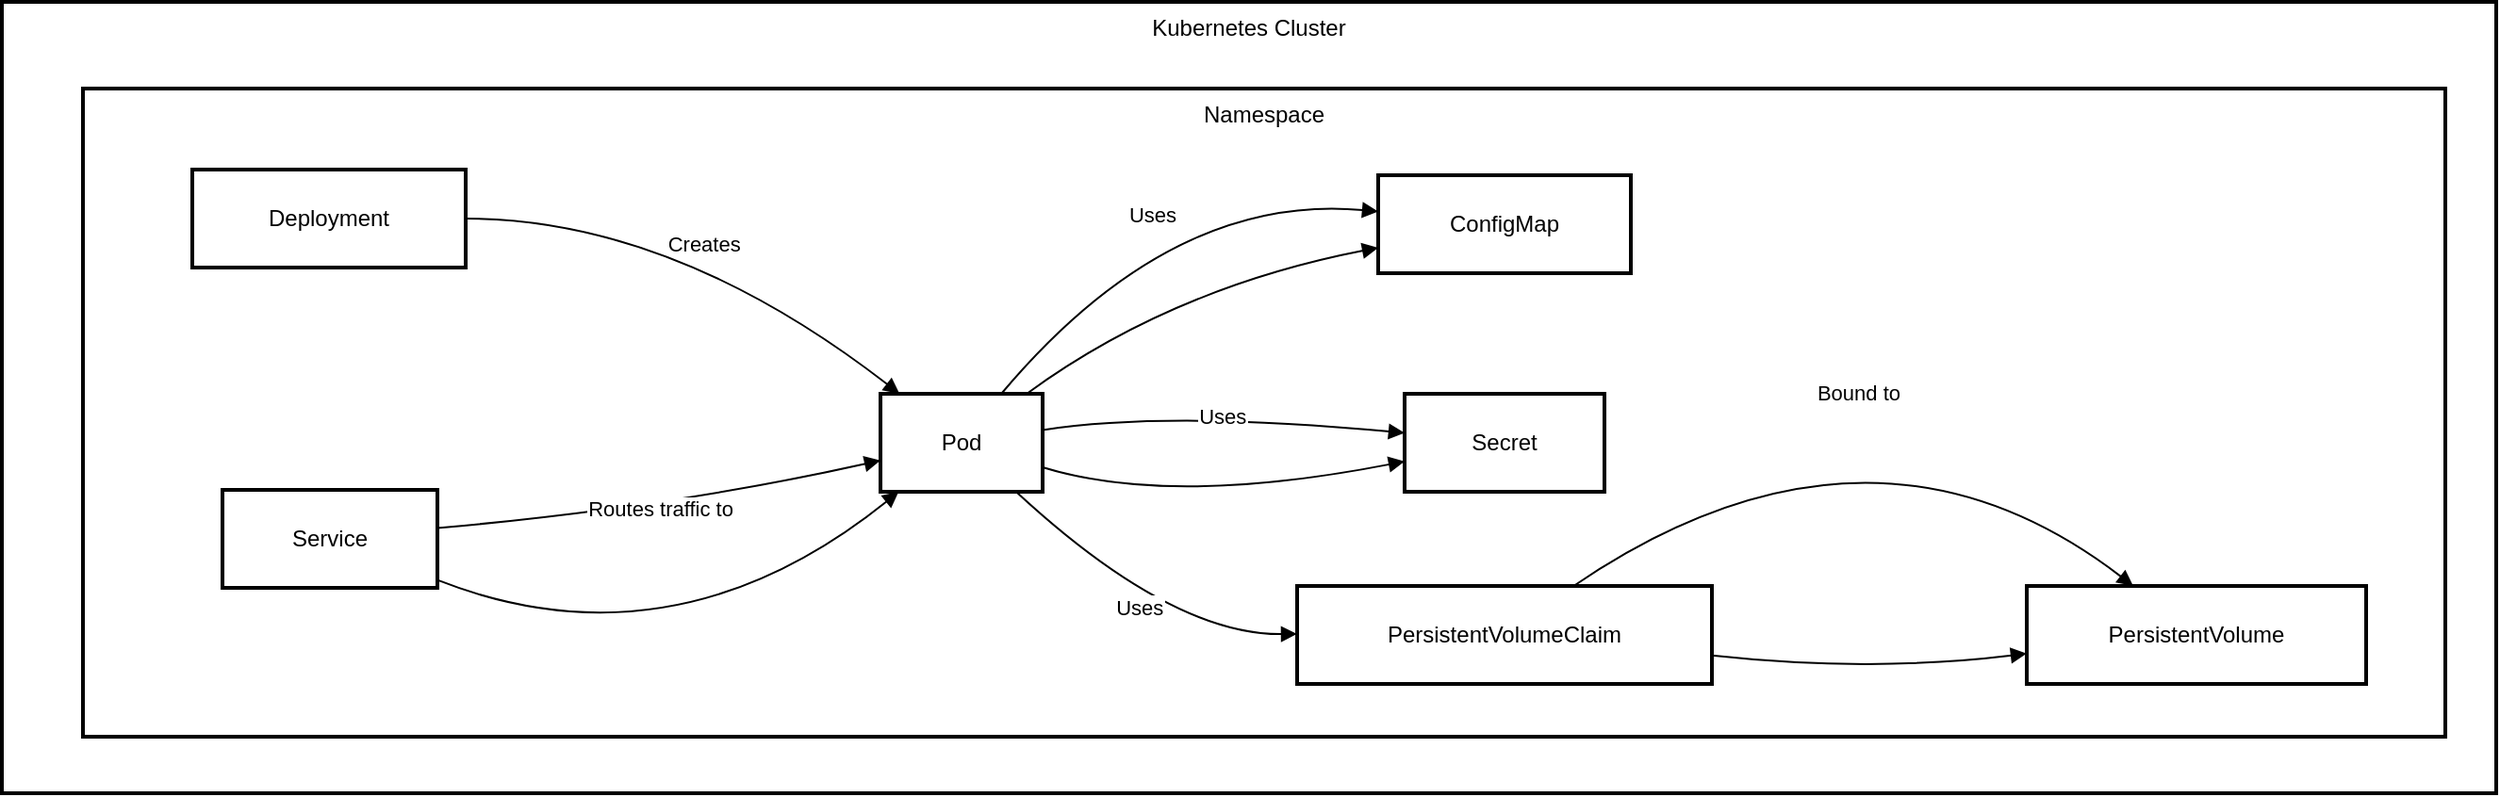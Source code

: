<mxfile version="24.7.17">
  <diagram name="Page-1" id="_3S0Z9rG5bvWm0jAy85I">
    <mxGraphModel dx="1305" dy="961" grid="1" gridSize="10" guides="1" tooltips="1" connect="1" arrows="1" fold="1" page="1" pageScale="1" pageWidth="827" pageHeight="1169" math="0" shadow="0">
      <root>
        <mxCell id="0" />
        <mxCell id="1" parent="0" />
        <mxCell id="oiHYo4jCnjcJ23XLSX0r-1" value="Kubernetes Cluster" style="whiteSpace=wrap;strokeWidth=2;verticalAlign=top;" vertex="1" parent="1">
          <mxGeometry x="20" y="20" width="1323" height="420" as="geometry" />
        </mxCell>
        <mxCell id="oiHYo4jCnjcJ23XLSX0r-2" value="Namespace" style="whiteSpace=wrap;strokeWidth=2;verticalAlign=top;" vertex="1" parent="oiHYo4jCnjcJ23XLSX0r-1">
          <mxGeometry x="43" y="46" width="1253" height="344" as="geometry" />
        </mxCell>
        <mxCell id="oiHYo4jCnjcJ23XLSX0r-3" value="Deployment" style="whiteSpace=wrap;strokeWidth=2;" vertex="1" parent="oiHYo4jCnjcJ23XLSX0r-2">
          <mxGeometry x="58" y="43" width="145" height="52" as="geometry" />
        </mxCell>
        <mxCell id="oiHYo4jCnjcJ23XLSX0r-4" value="Pod" style="whiteSpace=wrap;strokeWidth=2;" vertex="1" parent="oiHYo4jCnjcJ23XLSX0r-2">
          <mxGeometry x="423" y="162" width="86" height="52" as="geometry" />
        </mxCell>
        <mxCell id="oiHYo4jCnjcJ23XLSX0r-5" value="ConfigMap" style="whiteSpace=wrap;strokeWidth=2;" vertex="1" parent="oiHYo4jCnjcJ23XLSX0r-2">
          <mxGeometry x="687" y="46" width="134" height="52" as="geometry" />
        </mxCell>
        <mxCell id="oiHYo4jCnjcJ23XLSX0r-6" value="Secret" style="whiteSpace=wrap;strokeWidth=2;" vertex="1" parent="oiHYo4jCnjcJ23XLSX0r-2">
          <mxGeometry x="701" y="162" width="106" height="52" as="geometry" />
        </mxCell>
        <mxCell id="oiHYo4jCnjcJ23XLSX0r-7" value="PersistentVolumeClaim" style="whiteSpace=wrap;strokeWidth=2;" vertex="1" parent="oiHYo4jCnjcJ23XLSX0r-2">
          <mxGeometry x="644" y="264" width="220" height="52" as="geometry" />
        </mxCell>
        <mxCell id="oiHYo4jCnjcJ23XLSX0r-8" value="Service" style="whiteSpace=wrap;strokeWidth=2;" vertex="1" parent="oiHYo4jCnjcJ23XLSX0r-2">
          <mxGeometry x="74" y="213" width="114" height="52" as="geometry" />
        </mxCell>
        <mxCell id="oiHYo4jCnjcJ23XLSX0r-9" value="PersistentVolume" style="whiteSpace=wrap;strokeWidth=2;" vertex="1" parent="oiHYo4jCnjcJ23XLSX0r-2">
          <mxGeometry x="1031" y="264" width="180" height="52" as="geometry" />
        </mxCell>
        <mxCell id="oiHYo4jCnjcJ23XLSX0r-10" value="Creates" style="curved=1;startArrow=none;endArrow=block;exitX=1;exitY=0.5;entryX=0.11;entryY=-0.01;rounded=0;" edge="1" parent="oiHYo4jCnjcJ23XLSX0r-2" source="oiHYo4jCnjcJ23XLSX0r-3" target="oiHYo4jCnjcJ23XLSX0r-4">
          <mxGeometry relative="1" as="geometry">
            <Array as="points">
              <mxPoint x="313" y="69" />
            </Array>
          </mxGeometry>
        </mxCell>
        <mxCell id="oiHYo4jCnjcJ23XLSX0r-11" value="Uses" style="curved=1;startArrow=none;endArrow=block;exitX=0.75;exitY=-0.01;entryX=0;entryY=0.37;rounded=0;" edge="1" parent="oiHYo4jCnjcJ23XLSX0r-2" source="oiHYo4jCnjcJ23XLSX0r-4" target="oiHYo4jCnjcJ23XLSX0r-5">
          <mxGeometry relative="1" as="geometry">
            <Array as="points">
              <mxPoint x="577" y="55" />
            </Array>
          </mxGeometry>
        </mxCell>
        <mxCell id="oiHYo4jCnjcJ23XLSX0r-12" value="Uses" style="curved=1;startArrow=none;endArrow=block;exitX=1;exitY=0.37;entryX=0;entryY=0.4;rounded=0;" edge="1" parent="oiHYo4jCnjcJ23XLSX0r-2" source="oiHYo4jCnjcJ23XLSX0r-4" target="oiHYo4jCnjcJ23XLSX0r-6">
          <mxGeometry relative="1" as="geometry">
            <Array as="points">
              <mxPoint x="577" y="171" />
            </Array>
          </mxGeometry>
        </mxCell>
        <mxCell id="oiHYo4jCnjcJ23XLSX0r-13" value="Uses" style="curved=1;startArrow=none;endArrow=block;exitX=0.83;exitY=0.99;entryX=0;entryY=0.49;rounded=0;" edge="1" parent="oiHYo4jCnjcJ23XLSX0r-2" source="oiHYo4jCnjcJ23XLSX0r-4" target="oiHYo4jCnjcJ23XLSX0r-7">
          <mxGeometry relative="1" as="geometry">
            <Array as="points">
              <mxPoint x="577" y="290" />
            </Array>
          </mxGeometry>
        </mxCell>
        <mxCell id="oiHYo4jCnjcJ23XLSX0r-14" value="Routes traffic to" style="curved=1;startArrow=none;endArrow=block;exitX=1;exitY=0.39;entryX=0;entryY=0.68;rounded=0;" edge="1" parent="oiHYo4jCnjcJ23XLSX0r-2" source="oiHYo4jCnjcJ23XLSX0r-8" target="oiHYo4jCnjcJ23XLSX0r-4">
          <mxGeometry relative="1" as="geometry">
            <Array as="points">
              <mxPoint x="313" y="222" />
            </Array>
          </mxGeometry>
        </mxCell>
        <mxCell id="oiHYo4jCnjcJ23XLSX0r-15" value="Bound to" style="curved=1;startArrow=none;endArrow=block;exitX=0.67;exitY=-0.01;entryX=0.31;entryY=-0.01;rounded=0;" edge="1" parent="oiHYo4jCnjcJ23XLSX0r-2" source="oiHYo4jCnjcJ23XLSX0r-7" target="oiHYo4jCnjcJ23XLSX0r-9">
          <mxGeometry relative="1" as="geometry">
            <Array as="points">
              <mxPoint x="948" y="157" />
            </Array>
          </mxGeometry>
        </mxCell>
        <mxCell id="oiHYo4jCnjcJ23XLSX0r-16" value="" style="curved=1;startArrow=none;endArrow=block;exitX=1;exitY=0.71;entryX=0;entryY=0.69;rounded=0;" edge="1" parent="oiHYo4jCnjcJ23XLSX0r-2" source="oiHYo4jCnjcJ23XLSX0r-7" target="oiHYo4jCnjcJ23XLSX0r-9">
          <mxGeometry relative="1" as="geometry">
            <Array as="points">
              <mxPoint x="948" y="310" />
            </Array>
          </mxGeometry>
        </mxCell>
        <mxCell id="oiHYo4jCnjcJ23XLSX0r-17" value="" style="curved=1;startArrow=none;endArrow=block;exitX=0.91;exitY=-0.01;entryX=0;entryY=0.74;rounded=0;" edge="1" parent="oiHYo4jCnjcJ23XLSX0r-2" source="oiHYo4jCnjcJ23XLSX0r-4" target="oiHYo4jCnjcJ23XLSX0r-5">
          <mxGeometry relative="1" as="geometry">
            <Array as="points">
              <mxPoint x="577" y="106" />
            </Array>
          </mxGeometry>
        </mxCell>
        <mxCell id="oiHYo4jCnjcJ23XLSX0r-18" value="" style="curved=1;startArrow=none;endArrow=block;exitX=1;exitY=0.75;entryX=0;entryY=0.69;rounded=0;" edge="1" parent="oiHYo4jCnjcJ23XLSX0r-2" source="oiHYo4jCnjcJ23XLSX0r-4" target="oiHYo4jCnjcJ23XLSX0r-6">
          <mxGeometry relative="1" as="geometry">
            <Array as="points">
              <mxPoint x="577" y="222" />
            </Array>
          </mxGeometry>
        </mxCell>
        <mxCell id="oiHYo4jCnjcJ23XLSX0r-19" value="" style="curved=1;startArrow=none;endArrow=block;exitX=1;exitY=0.92;entryX=0.12;entryY=0.99;rounded=0;" edge="1" parent="oiHYo4jCnjcJ23XLSX0r-2" source="oiHYo4jCnjcJ23XLSX0r-8" target="oiHYo4jCnjcJ23XLSX0r-4">
          <mxGeometry relative="1" as="geometry">
            <Array as="points">
              <mxPoint x="313" y="310" />
            </Array>
          </mxGeometry>
        </mxCell>
      </root>
    </mxGraphModel>
  </diagram>
</mxfile>
